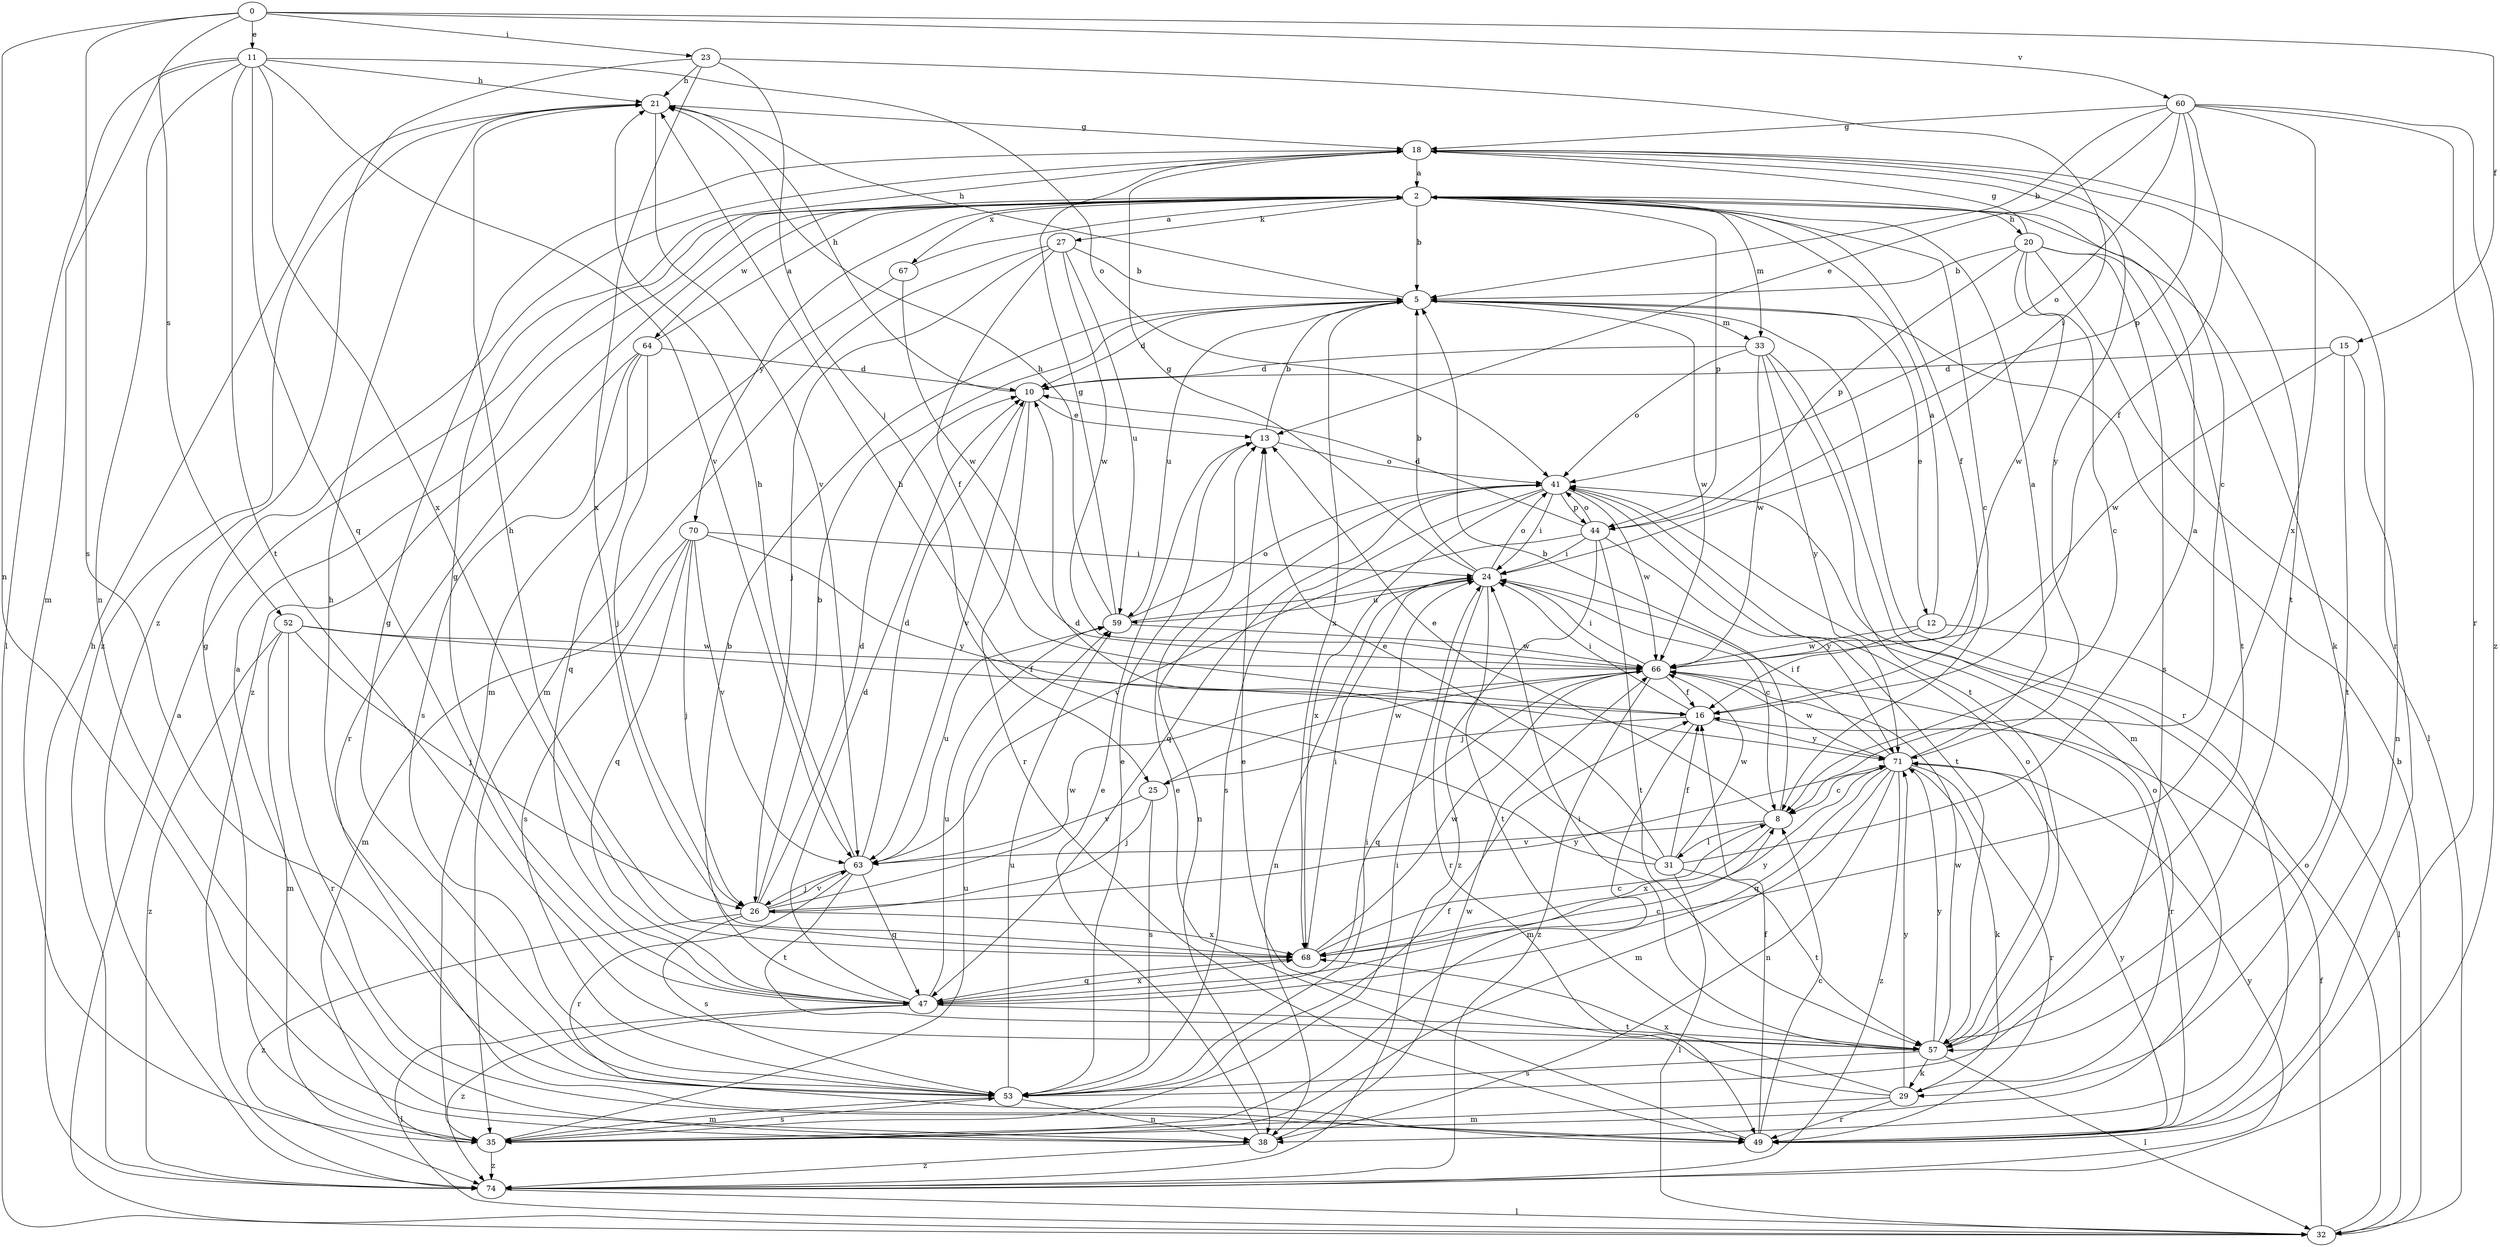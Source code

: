 strict digraph  {
0;
2;
5;
8;
10;
11;
12;
13;
15;
16;
18;
20;
21;
23;
24;
25;
26;
27;
29;
31;
32;
33;
35;
38;
41;
44;
47;
49;
52;
53;
57;
59;
60;
63;
64;
66;
67;
68;
70;
71;
74;
0 -> 11  [label=e];
0 -> 15  [label=f];
0 -> 23  [label=i];
0 -> 38  [label=n];
0 -> 52  [label=s];
0 -> 53  [label=s];
0 -> 60  [label=v];
2 -> 5  [label=b];
2 -> 8  [label=c];
2 -> 16  [label=f];
2 -> 20  [label=h];
2 -> 27  [label=k];
2 -> 29  [label=k];
2 -> 33  [label=m];
2 -> 44  [label=p];
2 -> 64  [label=w];
2 -> 67  [label=x];
2 -> 70  [label=y];
2 -> 74  [label=z];
5 -> 10  [label=d];
5 -> 12  [label=e];
5 -> 21  [label=h];
5 -> 33  [label=m];
5 -> 49  [label=r];
5 -> 59  [label=u];
5 -> 66  [label=w];
5 -> 68  [label=x];
8 -> 5  [label=b];
8 -> 13  [label=e];
8 -> 31  [label=l];
8 -> 63  [label=v];
8 -> 68  [label=x];
10 -> 13  [label=e];
10 -> 21  [label=h];
10 -> 49  [label=r];
10 -> 63  [label=v];
11 -> 21  [label=h];
11 -> 32  [label=l];
11 -> 35  [label=m];
11 -> 38  [label=n];
11 -> 41  [label=o];
11 -> 47  [label=q];
11 -> 57  [label=t];
11 -> 63  [label=v];
11 -> 68  [label=x];
12 -> 2  [label=a];
12 -> 16  [label=f];
12 -> 32  [label=l];
12 -> 66  [label=w];
13 -> 5  [label=b];
13 -> 41  [label=o];
15 -> 10  [label=d];
15 -> 38  [label=n];
15 -> 57  [label=t];
15 -> 66  [label=w];
16 -> 24  [label=i];
16 -> 25  [label=j];
16 -> 35  [label=m];
16 -> 71  [label=y];
18 -> 2  [label=a];
18 -> 8  [label=c];
18 -> 49  [label=r];
18 -> 57  [label=t];
18 -> 71  [label=y];
20 -> 5  [label=b];
20 -> 8  [label=c];
20 -> 18  [label=g];
20 -> 32  [label=l];
20 -> 44  [label=p];
20 -> 53  [label=s];
20 -> 57  [label=t];
20 -> 66  [label=w];
21 -> 18  [label=g];
21 -> 63  [label=v];
21 -> 74  [label=z];
23 -> 21  [label=h];
23 -> 24  [label=i];
23 -> 25  [label=j];
23 -> 68  [label=x];
23 -> 74  [label=z];
24 -> 5  [label=b];
24 -> 8  [label=c];
24 -> 18  [label=g];
24 -> 38  [label=n];
24 -> 41  [label=o];
24 -> 49  [label=r];
24 -> 57  [label=t];
24 -> 59  [label=u];
25 -> 26  [label=j];
25 -> 53  [label=s];
25 -> 63  [label=v];
25 -> 66  [label=w];
26 -> 5  [label=b];
26 -> 10  [label=d];
26 -> 53  [label=s];
26 -> 63  [label=v];
26 -> 66  [label=w];
26 -> 68  [label=x];
26 -> 71  [label=y];
26 -> 74  [label=z];
27 -> 5  [label=b];
27 -> 16  [label=f];
27 -> 26  [label=j];
27 -> 35  [label=m];
27 -> 59  [label=u];
27 -> 66  [label=w];
29 -> 13  [label=e];
29 -> 35  [label=m];
29 -> 41  [label=o];
29 -> 49  [label=r];
29 -> 68  [label=x];
29 -> 71  [label=y];
31 -> 2  [label=a];
31 -> 10  [label=d];
31 -> 13  [label=e];
31 -> 16  [label=f];
31 -> 21  [label=h];
31 -> 32  [label=l];
31 -> 57  [label=t];
31 -> 66  [label=w];
32 -> 2  [label=a];
32 -> 5  [label=b];
32 -> 16  [label=f];
32 -> 41  [label=o];
33 -> 10  [label=d];
33 -> 35  [label=m];
33 -> 41  [label=o];
33 -> 57  [label=t];
33 -> 66  [label=w];
33 -> 71  [label=y];
35 -> 18  [label=g];
35 -> 24  [label=i];
35 -> 53  [label=s];
35 -> 59  [label=u];
35 -> 74  [label=z];
38 -> 2  [label=a];
38 -> 13  [label=e];
38 -> 66  [label=w];
38 -> 74  [label=z];
41 -> 24  [label=i];
41 -> 38  [label=n];
41 -> 44  [label=p];
41 -> 47  [label=q];
41 -> 53  [label=s];
41 -> 57  [label=t];
41 -> 66  [label=w];
41 -> 68  [label=x];
44 -> 10  [label=d];
44 -> 24  [label=i];
44 -> 41  [label=o];
44 -> 57  [label=t];
44 -> 63  [label=v];
44 -> 71  [label=y];
44 -> 74  [label=z];
47 -> 5  [label=b];
47 -> 8  [label=c];
47 -> 10  [label=d];
47 -> 18  [label=g];
47 -> 32  [label=l];
47 -> 57  [label=t];
47 -> 59  [label=u];
47 -> 68  [label=x];
47 -> 74  [label=z];
49 -> 8  [label=c];
49 -> 13  [label=e];
49 -> 16  [label=f];
49 -> 71  [label=y];
52 -> 16  [label=f];
52 -> 26  [label=j];
52 -> 35  [label=m];
52 -> 49  [label=r];
52 -> 66  [label=w];
52 -> 74  [label=z];
53 -> 13  [label=e];
53 -> 16  [label=f];
53 -> 18  [label=g];
53 -> 21  [label=h];
53 -> 24  [label=i];
53 -> 35  [label=m];
53 -> 38  [label=n];
53 -> 59  [label=u];
57 -> 24  [label=i];
57 -> 29  [label=k];
57 -> 32  [label=l];
57 -> 41  [label=o];
57 -> 53  [label=s];
57 -> 66  [label=w];
57 -> 71  [label=y];
59 -> 18  [label=g];
59 -> 21  [label=h];
59 -> 24  [label=i];
59 -> 41  [label=o];
59 -> 66  [label=w];
60 -> 5  [label=b];
60 -> 13  [label=e];
60 -> 16  [label=f];
60 -> 18  [label=g];
60 -> 41  [label=o];
60 -> 44  [label=p];
60 -> 49  [label=r];
60 -> 68  [label=x];
60 -> 74  [label=z];
63 -> 10  [label=d];
63 -> 21  [label=h];
63 -> 26  [label=j];
63 -> 47  [label=q];
63 -> 49  [label=r];
63 -> 57  [label=t];
63 -> 59  [label=u];
64 -> 2  [label=a];
64 -> 10  [label=d];
64 -> 26  [label=j];
64 -> 47  [label=q];
64 -> 49  [label=r];
64 -> 53  [label=s];
66 -> 16  [label=f];
66 -> 24  [label=i];
66 -> 47  [label=q];
66 -> 49  [label=r];
66 -> 74  [label=z];
67 -> 2  [label=a];
67 -> 35  [label=m];
67 -> 66  [label=w];
68 -> 8  [label=c];
68 -> 21  [label=h];
68 -> 24  [label=i];
68 -> 47  [label=q];
68 -> 66  [label=w];
68 -> 71  [label=y];
70 -> 24  [label=i];
70 -> 26  [label=j];
70 -> 35  [label=m];
70 -> 47  [label=q];
70 -> 53  [label=s];
70 -> 63  [label=v];
70 -> 71  [label=y];
71 -> 2  [label=a];
71 -> 8  [label=c];
71 -> 24  [label=i];
71 -> 29  [label=k];
71 -> 35  [label=m];
71 -> 38  [label=n];
71 -> 47  [label=q];
71 -> 49  [label=r];
71 -> 66  [label=w];
71 -> 74  [label=z];
74 -> 21  [label=h];
74 -> 32  [label=l];
74 -> 71  [label=y];
}
